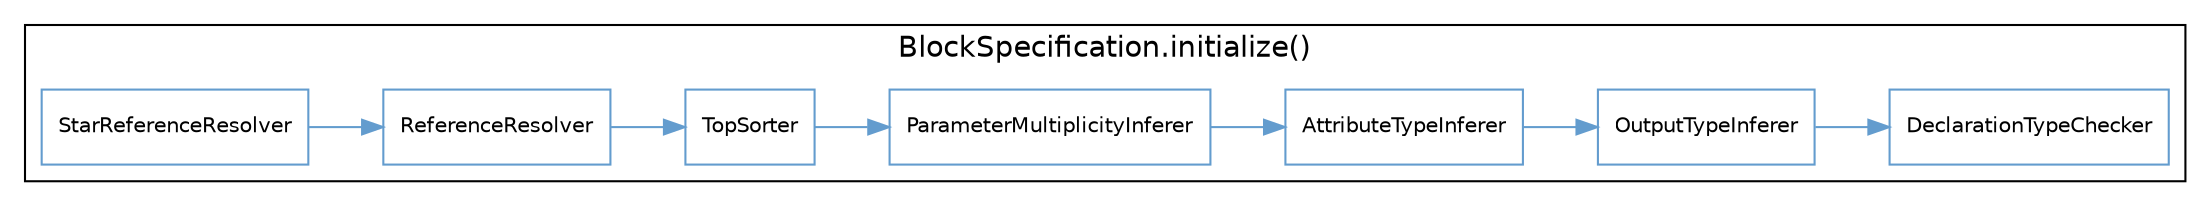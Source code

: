digraph G {
	
	rankdir     = "LR";
  	charset="iso-8859-1";
	node [shape=polygon, sides=4, color="#639CCE", fontname=Helvetica, fontsize=10];
	edge [fontname=Helvetica, color="#639CCE", fontsize=10];
	
	subgraph cluster0 {
		StarReferenceResolver -> ReferenceResolver -> TopSorter -> ParameterMultiplicityInferer -> AttributeTypeInferer -> OutputTypeInferer -> DeclarationTypeChecker;
	  	label = "BlockSpecification.initialize()";
		fontname=Helvetica;
	}
	
}
